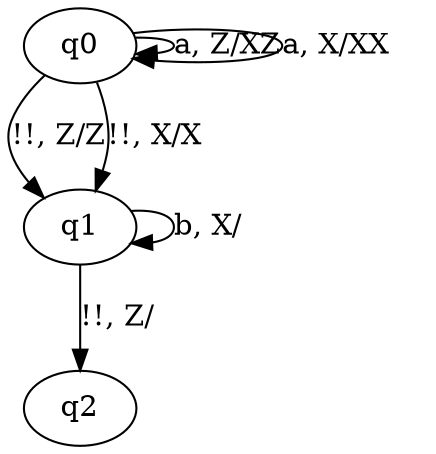 // Stack Automate
digraph {
	q0 [label=q0]
	q1 [label=q1]
	q2 [label=q2]
	q0 -> q0 [label="a, Z/XZ"]
	q0 -> q0 [label="a, X/XX"]
	q0 -> q1 [label="!!, Z/Z"]
	q0 -> q1 [label="!!, X/X"]
	q1 -> q1 [label="b, X/"]
	q1 -> q2 [label="!!, Z/"]
}
